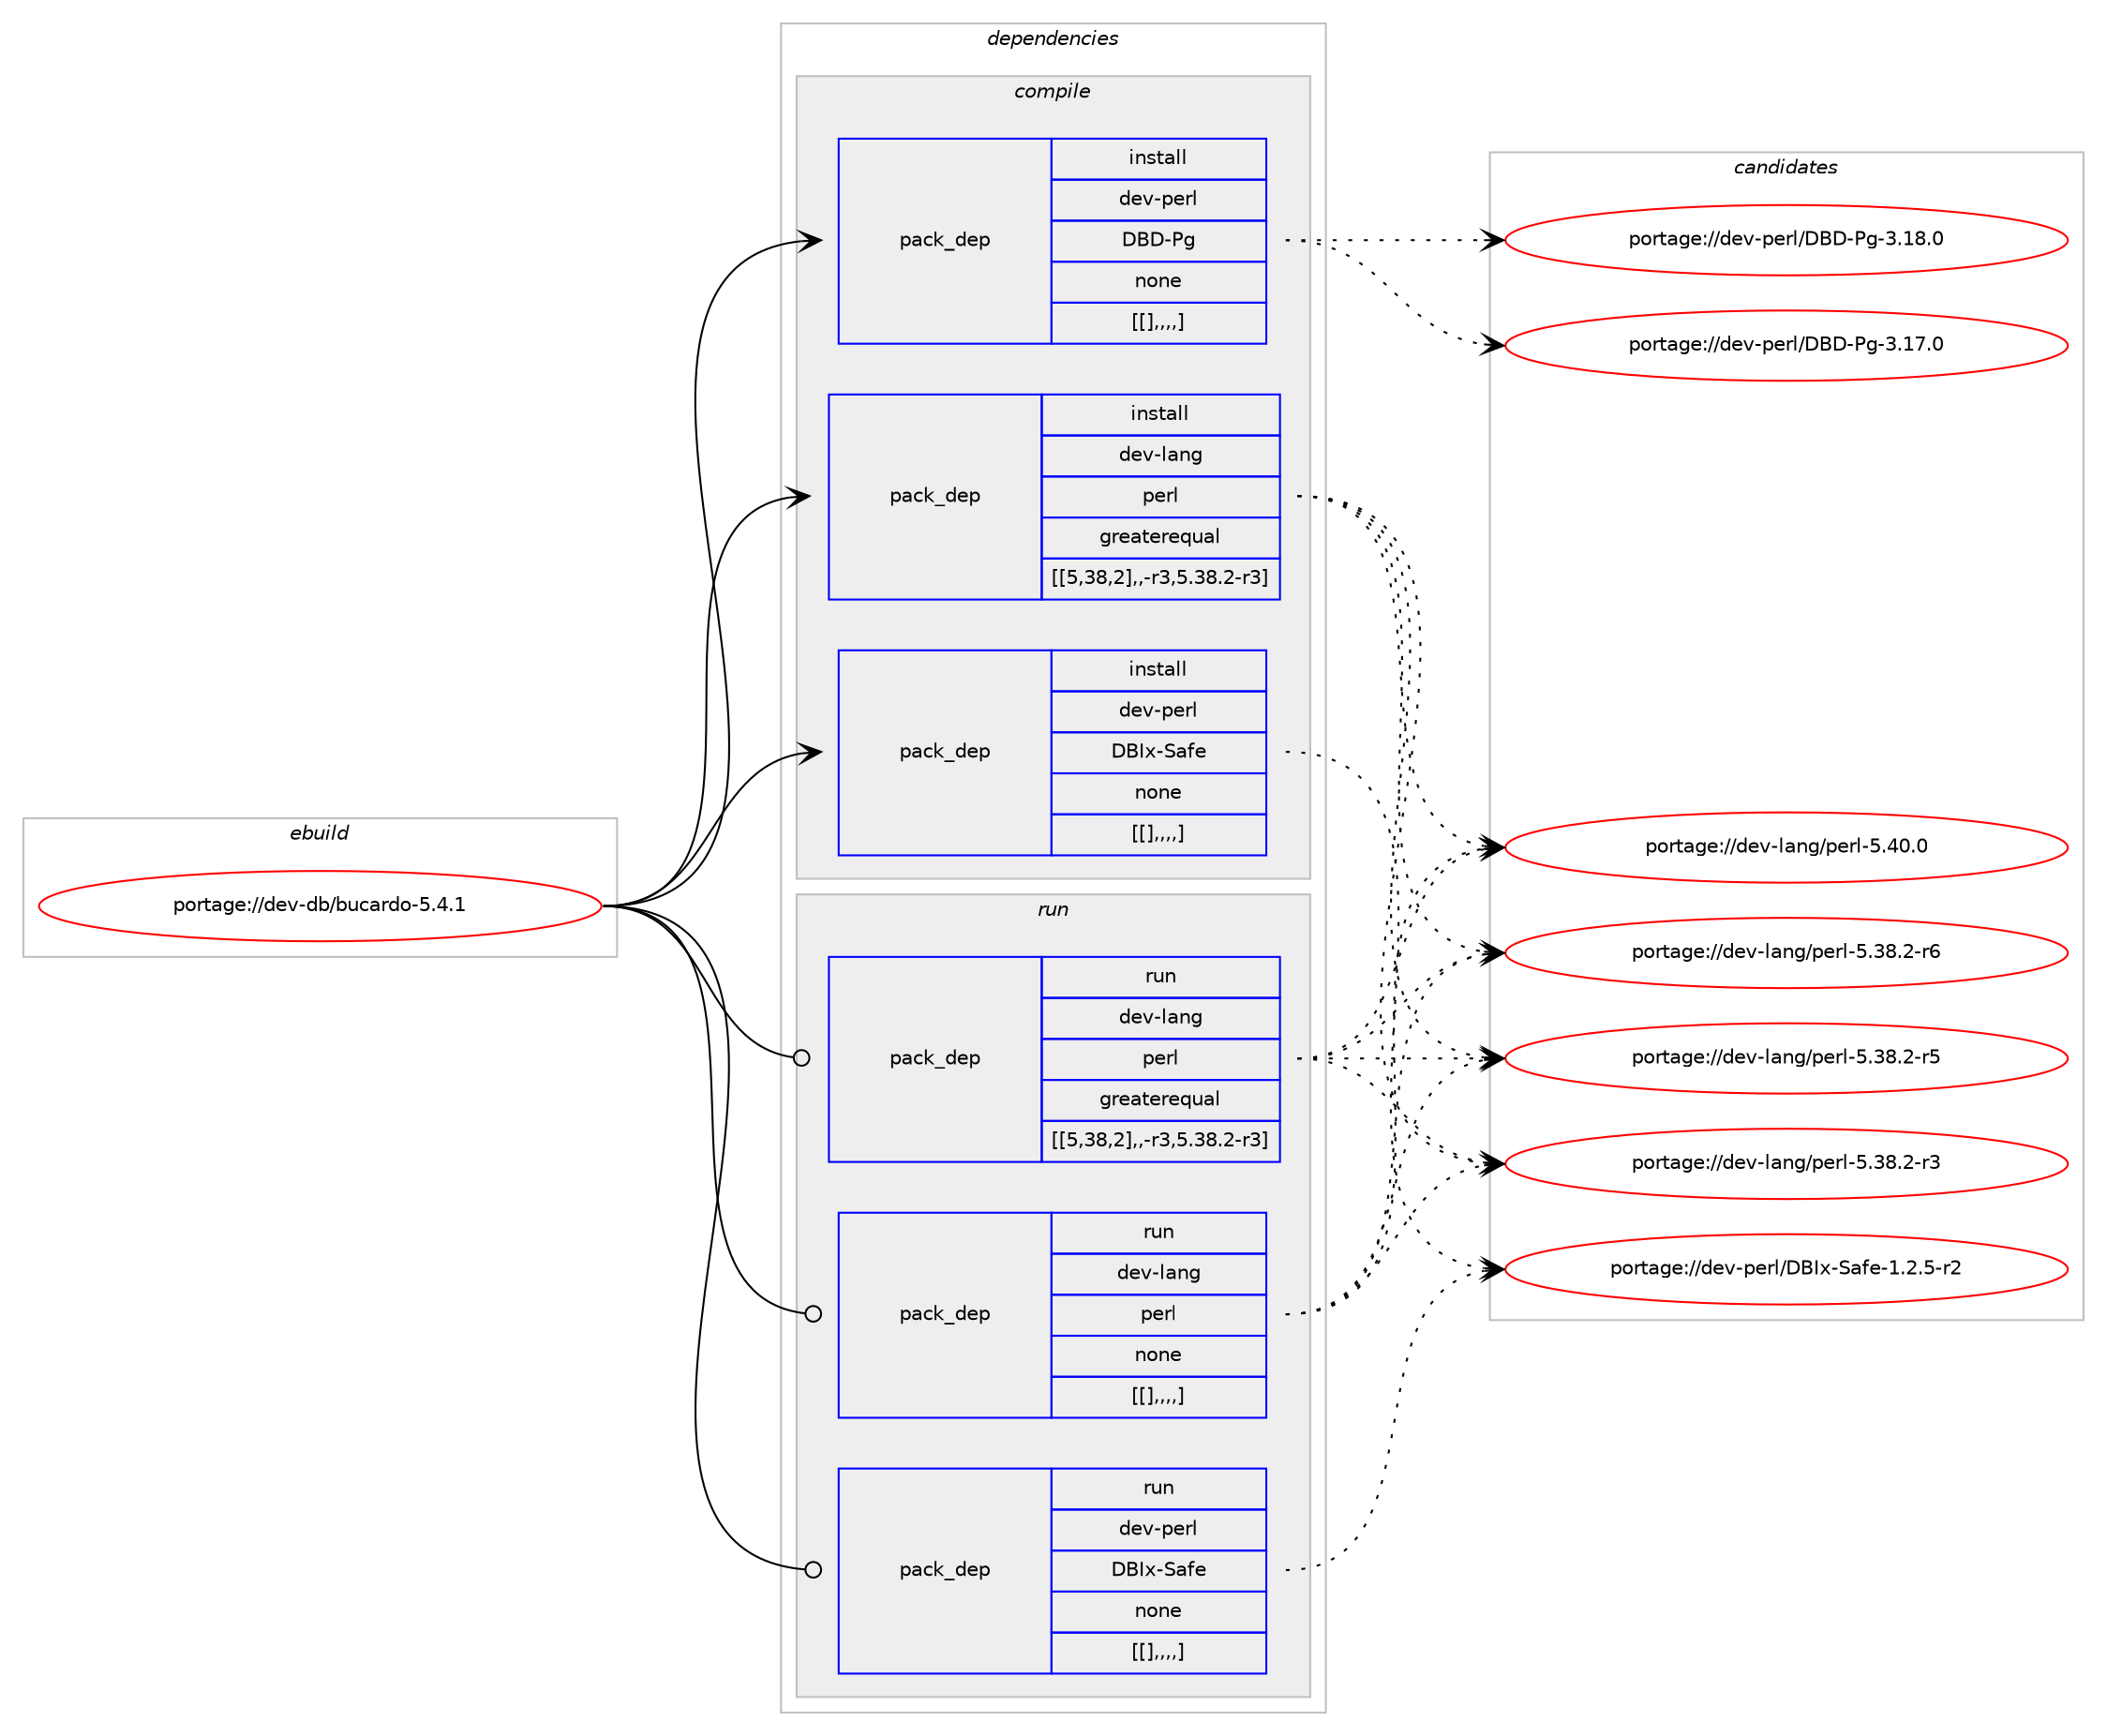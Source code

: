 digraph prolog {

# *************
# Graph options
# *************

newrank=true;
concentrate=true;
compound=true;
graph [rankdir=LR,fontname=Helvetica,fontsize=10,ranksep=1.5];#, ranksep=2.5, nodesep=0.2];
edge  [arrowhead=vee];
node  [fontname=Helvetica,fontsize=10];

# **********
# The ebuild
# **********

subgraph cluster_leftcol {
color=gray;
label=<<i>ebuild</i>>;
id [label="portage://dev-db/bucardo-5.4.1", color=red, width=4, href="../dev-db/bucardo-5.4.1.svg"];
}

# ****************
# The dependencies
# ****************

subgraph cluster_midcol {
color=gray;
label=<<i>dependencies</i>>;
subgraph cluster_compile {
fillcolor="#eeeeee";
style=filled;
label=<<i>compile</i>>;
subgraph pack50036 {
dependency69809 [label=<<TABLE BORDER="0" CELLBORDER="1" CELLSPACING="0" CELLPADDING="4" WIDTH="220"><TR><TD ROWSPAN="6" CELLPADDING="30">pack_dep</TD></TR><TR><TD WIDTH="110">install</TD></TR><TR><TD>dev-lang</TD></TR><TR><TD>perl</TD></TR><TR><TD>greaterequal</TD></TR><TR><TD>[[5,38,2],,-r3,5.38.2-r3]</TD></TR></TABLE>>, shape=none, color=blue];
}
id:e -> dependency69809:w [weight=20,style="solid",arrowhead="vee"];
subgraph pack50039 {
dependency69812 [label=<<TABLE BORDER="0" CELLBORDER="1" CELLSPACING="0" CELLPADDING="4" WIDTH="220"><TR><TD ROWSPAN="6" CELLPADDING="30">pack_dep</TD></TR><TR><TD WIDTH="110">install</TD></TR><TR><TD>dev-perl</TD></TR><TR><TD>DBD-Pg</TD></TR><TR><TD>none</TD></TR><TR><TD>[[],,,,]</TD></TR></TABLE>>, shape=none, color=blue];
}
id:e -> dependency69812:w [weight=20,style="solid",arrowhead="vee"];
subgraph pack50040 {
dependency69818 [label=<<TABLE BORDER="0" CELLBORDER="1" CELLSPACING="0" CELLPADDING="4" WIDTH="220"><TR><TD ROWSPAN="6" CELLPADDING="30">pack_dep</TD></TR><TR><TD WIDTH="110">install</TD></TR><TR><TD>dev-perl</TD></TR><TR><TD>DBIx-Safe</TD></TR><TR><TD>none</TD></TR><TR><TD>[[],,,,]</TD></TR></TABLE>>, shape=none, color=blue];
}
id:e -> dependency69818:w [weight=20,style="solid",arrowhead="vee"];
}
subgraph cluster_compileandrun {
fillcolor="#eeeeee";
style=filled;
label=<<i>compile and run</i>>;
}
subgraph cluster_run {
fillcolor="#eeeeee";
style=filled;
label=<<i>run</i>>;
subgraph pack50046 {
dependency69824 [label=<<TABLE BORDER="0" CELLBORDER="1" CELLSPACING="0" CELLPADDING="4" WIDTH="220"><TR><TD ROWSPAN="6" CELLPADDING="30">pack_dep</TD></TR><TR><TD WIDTH="110">run</TD></TR><TR><TD>dev-lang</TD></TR><TR><TD>perl</TD></TR><TR><TD>greaterequal</TD></TR><TR><TD>[[5,38,2],,-r3,5.38.2-r3]</TD></TR></TABLE>>, shape=none, color=blue];
}
id:e -> dependency69824:w [weight=20,style="solid",arrowhead="odot"];
subgraph pack50048 {
dependency69827 [label=<<TABLE BORDER="0" CELLBORDER="1" CELLSPACING="0" CELLPADDING="4" WIDTH="220"><TR><TD ROWSPAN="6" CELLPADDING="30">pack_dep</TD></TR><TR><TD WIDTH="110">run</TD></TR><TR><TD>dev-lang</TD></TR><TR><TD>perl</TD></TR><TR><TD>none</TD></TR><TR><TD>[[],,,,]</TD></TR></TABLE>>, shape=none, color=blue];
}
id:e -> dependency69827:w [weight=20,style="solid",arrowhead="odot"];
subgraph pack50049 {
dependency69830 [label=<<TABLE BORDER="0" CELLBORDER="1" CELLSPACING="0" CELLPADDING="4" WIDTH="220"><TR><TD ROWSPAN="6" CELLPADDING="30">pack_dep</TD></TR><TR><TD WIDTH="110">run</TD></TR><TR><TD>dev-perl</TD></TR><TR><TD>DBIx-Safe</TD></TR><TR><TD>none</TD></TR><TR><TD>[[],,,,]</TD></TR></TABLE>>, shape=none, color=blue];
}
id:e -> dependency69830:w [weight=20,style="solid",arrowhead="odot"];
}
}

# **************
# The candidates
# **************

subgraph cluster_choices {
rank=same;
color=gray;
label=<<i>candidates</i>>;

subgraph choice49915 {
color=black;
nodesep=1;
choice10010111845108971101034711210111410845534652484648 [label="portage://dev-lang/perl-5.40.0", color=red, width=4,href="../dev-lang/perl-5.40.0.svg"];
choice100101118451089711010347112101114108455346515646504511454 [label="portage://dev-lang/perl-5.38.2-r6", color=red, width=4,href="../dev-lang/perl-5.38.2-r6.svg"];
choice100101118451089711010347112101114108455346515646504511453 [label="portage://dev-lang/perl-5.38.2-r5", color=red, width=4,href="../dev-lang/perl-5.38.2-r5.svg"];
choice100101118451089711010347112101114108455346515646504511451 [label="portage://dev-lang/perl-5.38.2-r3", color=red, width=4,href="../dev-lang/perl-5.38.2-r3.svg"];
dependency69809:e -> choice10010111845108971101034711210111410845534652484648:w [style=dotted,weight="100"];
dependency69809:e -> choice100101118451089711010347112101114108455346515646504511454:w [style=dotted,weight="100"];
dependency69809:e -> choice100101118451089711010347112101114108455346515646504511453:w [style=dotted,weight="100"];
dependency69809:e -> choice100101118451089711010347112101114108455346515646504511451:w [style=dotted,weight="100"];
}
subgraph choice49922 {
color=black;
nodesep=1;
choice1001011184511210111410847686668458010345514649564648 [label="portage://dev-perl/DBD-Pg-3.18.0", color=red, width=4,href="../dev-perl/DBD-Pg-3.18.0.svg"];
choice1001011184511210111410847686668458010345514649554648 [label="portage://dev-perl/DBD-Pg-3.17.0", color=red, width=4,href="../dev-perl/DBD-Pg-3.17.0.svg"];
dependency69812:e -> choice1001011184511210111410847686668458010345514649564648:w [style=dotted,weight="100"];
dependency69812:e -> choice1001011184511210111410847686668458010345514649554648:w [style=dotted,weight="100"];
}
subgraph choice49924 {
color=black;
nodesep=1;
choice10010111845112101114108476866731204583971021014549465046534511450 [label="portage://dev-perl/DBIx-Safe-1.2.5-r2", color=red, width=4,href="../dev-perl/DBIx-Safe-1.2.5-r2.svg"];
dependency69818:e -> choice10010111845112101114108476866731204583971021014549465046534511450:w [style=dotted,weight="100"];
}
subgraph choice49927 {
color=black;
nodesep=1;
choice10010111845108971101034711210111410845534652484648 [label="portage://dev-lang/perl-5.40.0", color=red, width=4,href="../dev-lang/perl-5.40.0.svg"];
choice100101118451089711010347112101114108455346515646504511454 [label="portage://dev-lang/perl-5.38.2-r6", color=red, width=4,href="../dev-lang/perl-5.38.2-r6.svg"];
choice100101118451089711010347112101114108455346515646504511453 [label="portage://dev-lang/perl-5.38.2-r5", color=red, width=4,href="../dev-lang/perl-5.38.2-r5.svg"];
choice100101118451089711010347112101114108455346515646504511451 [label="portage://dev-lang/perl-5.38.2-r3", color=red, width=4,href="../dev-lang/perl-5.38.2-r3.svg"];
dependency69824:e -> choice10010111845108971101034711210111410845534652484648:w [style=dotted,weight="100"];
dependency69824:e -> choice100101118451089711010347112101114108455346515646504511454:w [style=dotted,weight="100"];
dependency69824:e -> choice100101118451089711010347112101114108455346515646504511453:w [style=dotted,weight="100"];
dependency69824:e -> choice100101118451089711010347112101114108455346515646504511451:w [style=dotted,weight="100"];
}
subgraph choice49931 {
color=black;
nodesep=1;
choice10010111845108971101034711210111410845534652484648 [label="portage://dev-lang/perl-5.40.0", color=red, width=4,href="../dev-lang/perl-5.40.0.svg"];
choice100101118451089711010347112101114108455346515646504511454 [label="portage://dev-lang/perl-5.38.2-r6", color=red, width=4,href="../dev-lang/perl-5.38.2-r6.svg"];
choice100101118451089711010347112101114108455346515646504511453 [label="portage://dev-lang/perl-5.38.2-r5", color=red, width=4,href="../dev-lang/perl-5.38.2-r5.svg"];
choice100101118451089711010347112101114108455346515646504511451 [label="portage://dev-lang/perl-5.38.2-r3", color=red, width=4,href="../dev-lang/perl-5.38.2-r3.svg"];
dependency69827:e -> choice10010111845108971101034711210111410845534652484648:w [style=dotted,weight="100"];
dependency69827:e -> choice100101118451089711010347112101114108455346515646504511454:w [style=dotted,weight="100"];
dependency69827:e -> choice100101118451089711010347112101114108455346515646504511453:w [style=dotted,weight="100"];
dependency69827:e -> choice100101118451089711010347112101114108455346515646504511451:w [style=dotted,weight="100"];
}
subgraph choice49934 {
color=black;
nodesep=1;
choice10010111845112101114108476866731204583971021014549465046534511450 [label="portage://dev-perl/DBIx-Safe-1.2.5-r2", color=red, width=4,href="../dev-perl/DBIx-Safe-1.2.5-r2.svg"];
dependency69830:e -> choice10010111845112101114108476866731204583971021014549465046534511450:w [style=dotted,weight="100"];
}
}

}
